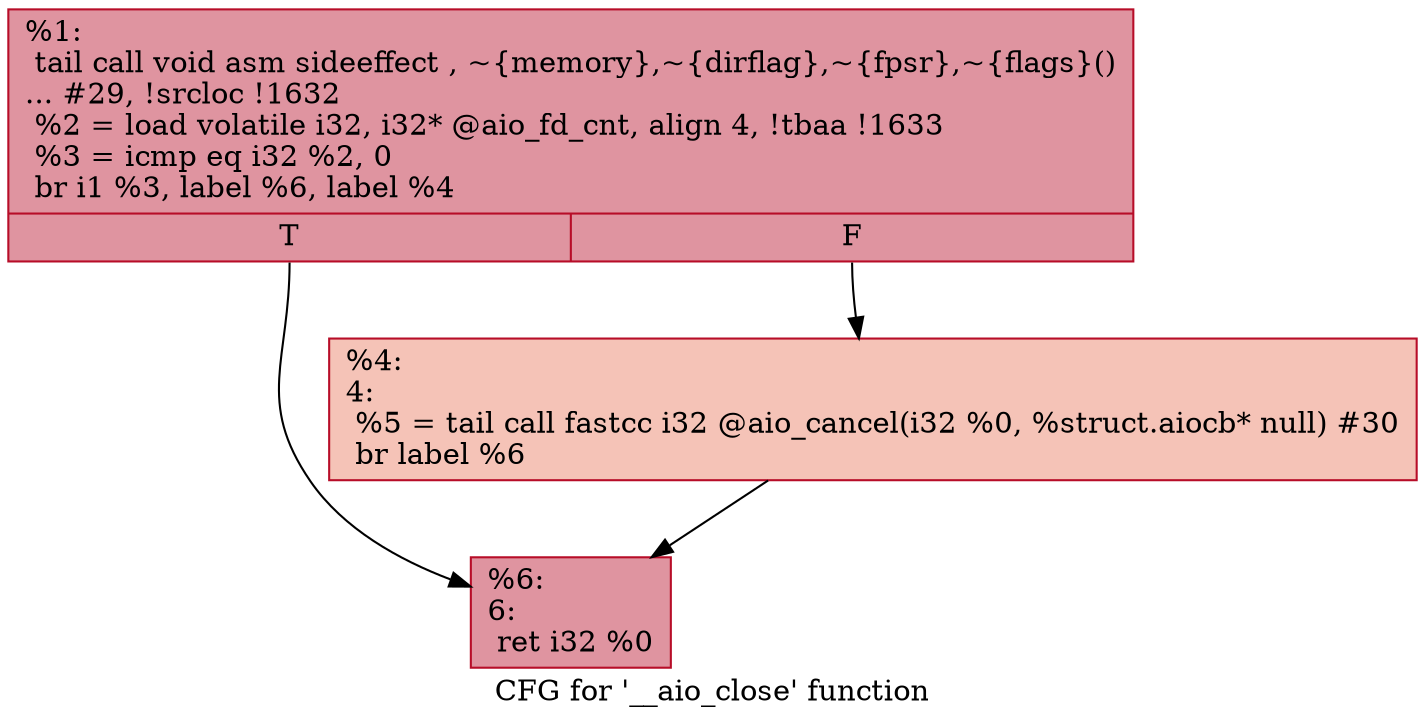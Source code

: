 digraph "CFG for '__aio_close' function" {
	label="CFG for '__aio_close' function";

	Node0x14de1f0 [shape=record,color="#b70d28ff", style=filled, fillcolor="#b70d2870",label="{%1:\l  tail call void asm sideeffect , ~\{memory\},~\{dirflag\},~\{fpsr\},~\{flags\}()\l... #29, !srcloc !1632\l  %2 = load volatile i32, i32* @aio_fd_cnt, align 4, !tbaa !1633\l  %3 = icmp eq i32 %2, 0\l  br i1 %3, label %6, label %4\l|{<s0>T|<s1>F}}"];
	Node0x14de1f0:s0 -> Node0x14de5d0;
	Node0x14de1f0:s1 -> Node0x14de580;
	Node0x14de580 [shape=record,color="#b70d28ff", style=filled, fillcolor="#e8765c70",label="{%4:\l4:                                                \l  %5 = tail call fastcc i32 @aio_cancel(i32 %0, %struct.aiocb* null) #30\l  br label %6\l}"];
	Node0x14de580 -> Node0x14de5d0;
	Node0x14de5d0 [shape=record,color="#b70d28ff", style=filled, fillcolor="#b70d2870",label="{%6:\l6:                                                \l  ret i32 %0\l}"];
}
